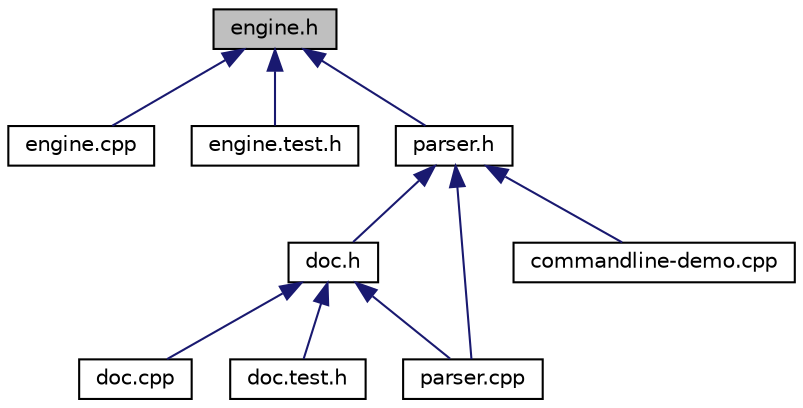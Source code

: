 digraph G
{
  edge [fontname="Helvetica",fontsize="10",labelfontname="Helvetica",labelfontsize="10"];
  node [fontname="Helvetica",fontsize="10",shape=record];
  Node1 [label="engine.h",height=0.2,width=0.4,color="black", fillcolor="grey75", style="filled" fontcolor="black"];
  Node1 -> Node2 [dir="back",color="midnightblue",fontsize="10",style="solid",fontname="Helvetica"];
  Node2 [label="engine.cpp",height=0.2,width=0.4,color="black", fillcolor="white", style="filled",URL="$engine_8cpp.html"];
  Node1 -> Node3 [dir="back",color="midnightblue",fontsize="10",style="solid",fontname="Helvetica"];
  Node3 [label="engine.test.h",height=0.2,width=0.4,color="black", fillcolor="white", style="filled",URL="$engine_8test_8h.html"];
  Node1 -> Node4 [dir="back",color="midnightblue",fontsize="10",style="solid",fontname="Helvetica"];
  Node4 [label="parser.h",height=0.2,width=0.4,color="black", fillcolor="white", style="filled",URL="$parser_8h.html"];
  Node4 -> Node5 [dir="back",color="midnightblue",fontsize="10",style="solid",fontname="Helvetica"];
  Node5 [label="doc.h",height=0.2,width=0.4,color="black", fillcolor="white", style="filled",URL="$doc_8h.html"];
  Node5 -> Node6 [dir="back",color="midnightblue",fontsize="10",style="solid",fontname="Helvetica"];
  Node6 [label="doc.cpp",height=0.2,width=0.4,color="black", fillcolor="white", style="filled",URL="$doc_8cpp.html"];
  Node5 -> Node7 [dir="back",color="midnightblue",fontsize="10",style="solid",fontname="Helvetica"];
  Node7 [label="doc.test.h",height=0.2,width=0.4,color="black", fillcolor="white", style="filled",URL="$doc_8test_8h.html"];
  Node5 -> Node8 [dir="back",color="midnightblue",fontsize="10",style="solid",fontname="Helvetica"];
  Node8 [label="parser.cpp",height=0.2,width=0.4,color="black", fillcolor="white", style="filled",URL="$parser_8cpp.html"];
  Node4 -> Node8 [dir="back",color="midnightblue",fontsize="10",style="solid",fontname="Helvetica"];
  Node4 -> Node9 [dir="back",color="midnightblue",fontsize="10",style="solid",fontname="Helvetica"];
  Node9 [label="commandline-demo.cpp",height=0.2,width=0.4,color="black", fillcolor="white", style="filled",URL="$commandline-demo_8cpp.html"];
}
